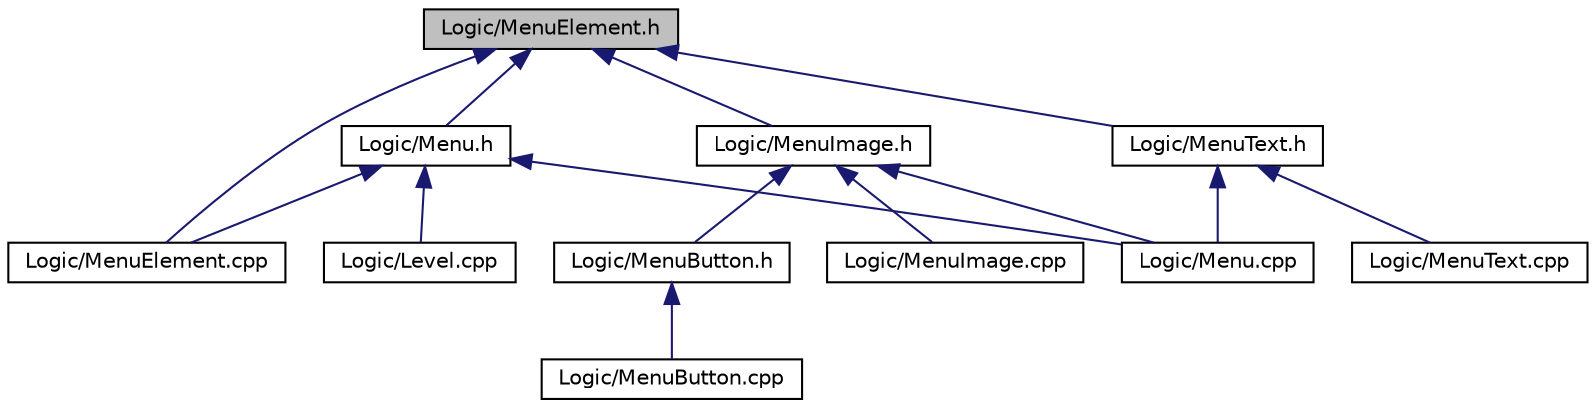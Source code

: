 digraph "Logic/MenuElement.h"
{
  edge [fontname="Helvetica",fontsize="10",labelfontname="Helvetica",labelfontsize="10"];
  node [fontname="Helvetica",fontsize="10",shape=record];
  Node1 [label="Logic/MenuElement.h",height=0.2,width=0.4,color="black", fillcolor="grey75", style="filled", fontcolor="black"];
  Node1 -> Node2 [dir="back",color="midnightblue",fontsize="10",style="solid"];
  Node2 [label="Logic/Menu.h",height=0.2,width=0.4,color="black", fillcolor="white", style="filled",URL="$Menu_8h.html"];
  Node2 -> Node3 [dir="back",color="midnightblue",fontsize="10",style="solid"];
  Node3 [label="Logic/Level.cpp",height=0.2,width=0.4,color="black", fillcolor="white", style="filled",URL="$Level_8cpp.html"];
  Node2 -> Node4 [dir="back",color="midnightblue",fontsize="10",style="solid"];
  Node4 [label="Logic/Menu.cpp",height=0.2,width=0.4,color="black", fillcolor="white", style="filled",URL="$Menu_8cpp.html"];
  Node2 -> Node5 [dir="back",color="midnightblue",fontsize="10",style="solid"];
  Node5 [label="Logic/MenuElement.cpp",height=0.2,width=0.4,color="black", fillcolor="white", style="filled",URL="$MenuElement_8cpp.html"];
  Node1 -> Node6 [dir="back",color="midnightblue",fontsize="10",style="solid"];
  Node6 [label="Logic/MenuImage.h",height=0.2,width=0.4,color="black", fillcolor="white", style="filled",URL="$MenuImage_8h.html"];
  Node6 -> Node4 [dir="back",color="midnightblue",fontsize="10",style="solid"];
  Node6 -> Node7 [dir="back",color="midnightblue",fontsize="10",style="solid"];
  Node7 [label="Logic/MenuButton.h",height=0.2,width=0.4,color="black", fillcolor="white", style="filled",URL="$MenuButton_8h.html"];
  Node7 -> Node8 [dir="back",color="midnightblue",fontsize="10",style="solid"];
  Node8 [label="Logic/MenuButton.cpp",height=0.2,width=0.4,color="black", fillcolor="white", style="filled",URL="$MenuButton_8cpp.html"];
  Node6 -> Node9 [dir="back",color="midnightblue",fontsize="10",style="solid"];
  Node9 [label="Logic/MenuImage.cpp",height=0.2,width=0.4,color="black", fillcolor="white", style="filled",URL="$MenuImage_8cpp.html"];
  Node1 -> Node10 [dir="back",color="midnightblue",fontsize="10",style="solid"];
  Node10 [label="Logic/MenuText.h",height=0.2,width=0.4,color="black", fillcolor="white", style="filled",URL="$MenuText_8h.html"];
  Node10 -> Node4 [dir="back",color="midnightblue",fontsize="10",style="solid"];
  Node10 -> Node11 [dir="back",color="midnightblue",fontsize="10",style="solid"];
  Node11 [label="Logic/MenuText.cpp",height=0.2,width=0.4,color="black", fillcolor="white", style="filled",URL="$MenuText_8cpp.html"];
  Node1 -> Node5 [dir="back",color="midnightblue",fontsize="10",style="solid"];
}
